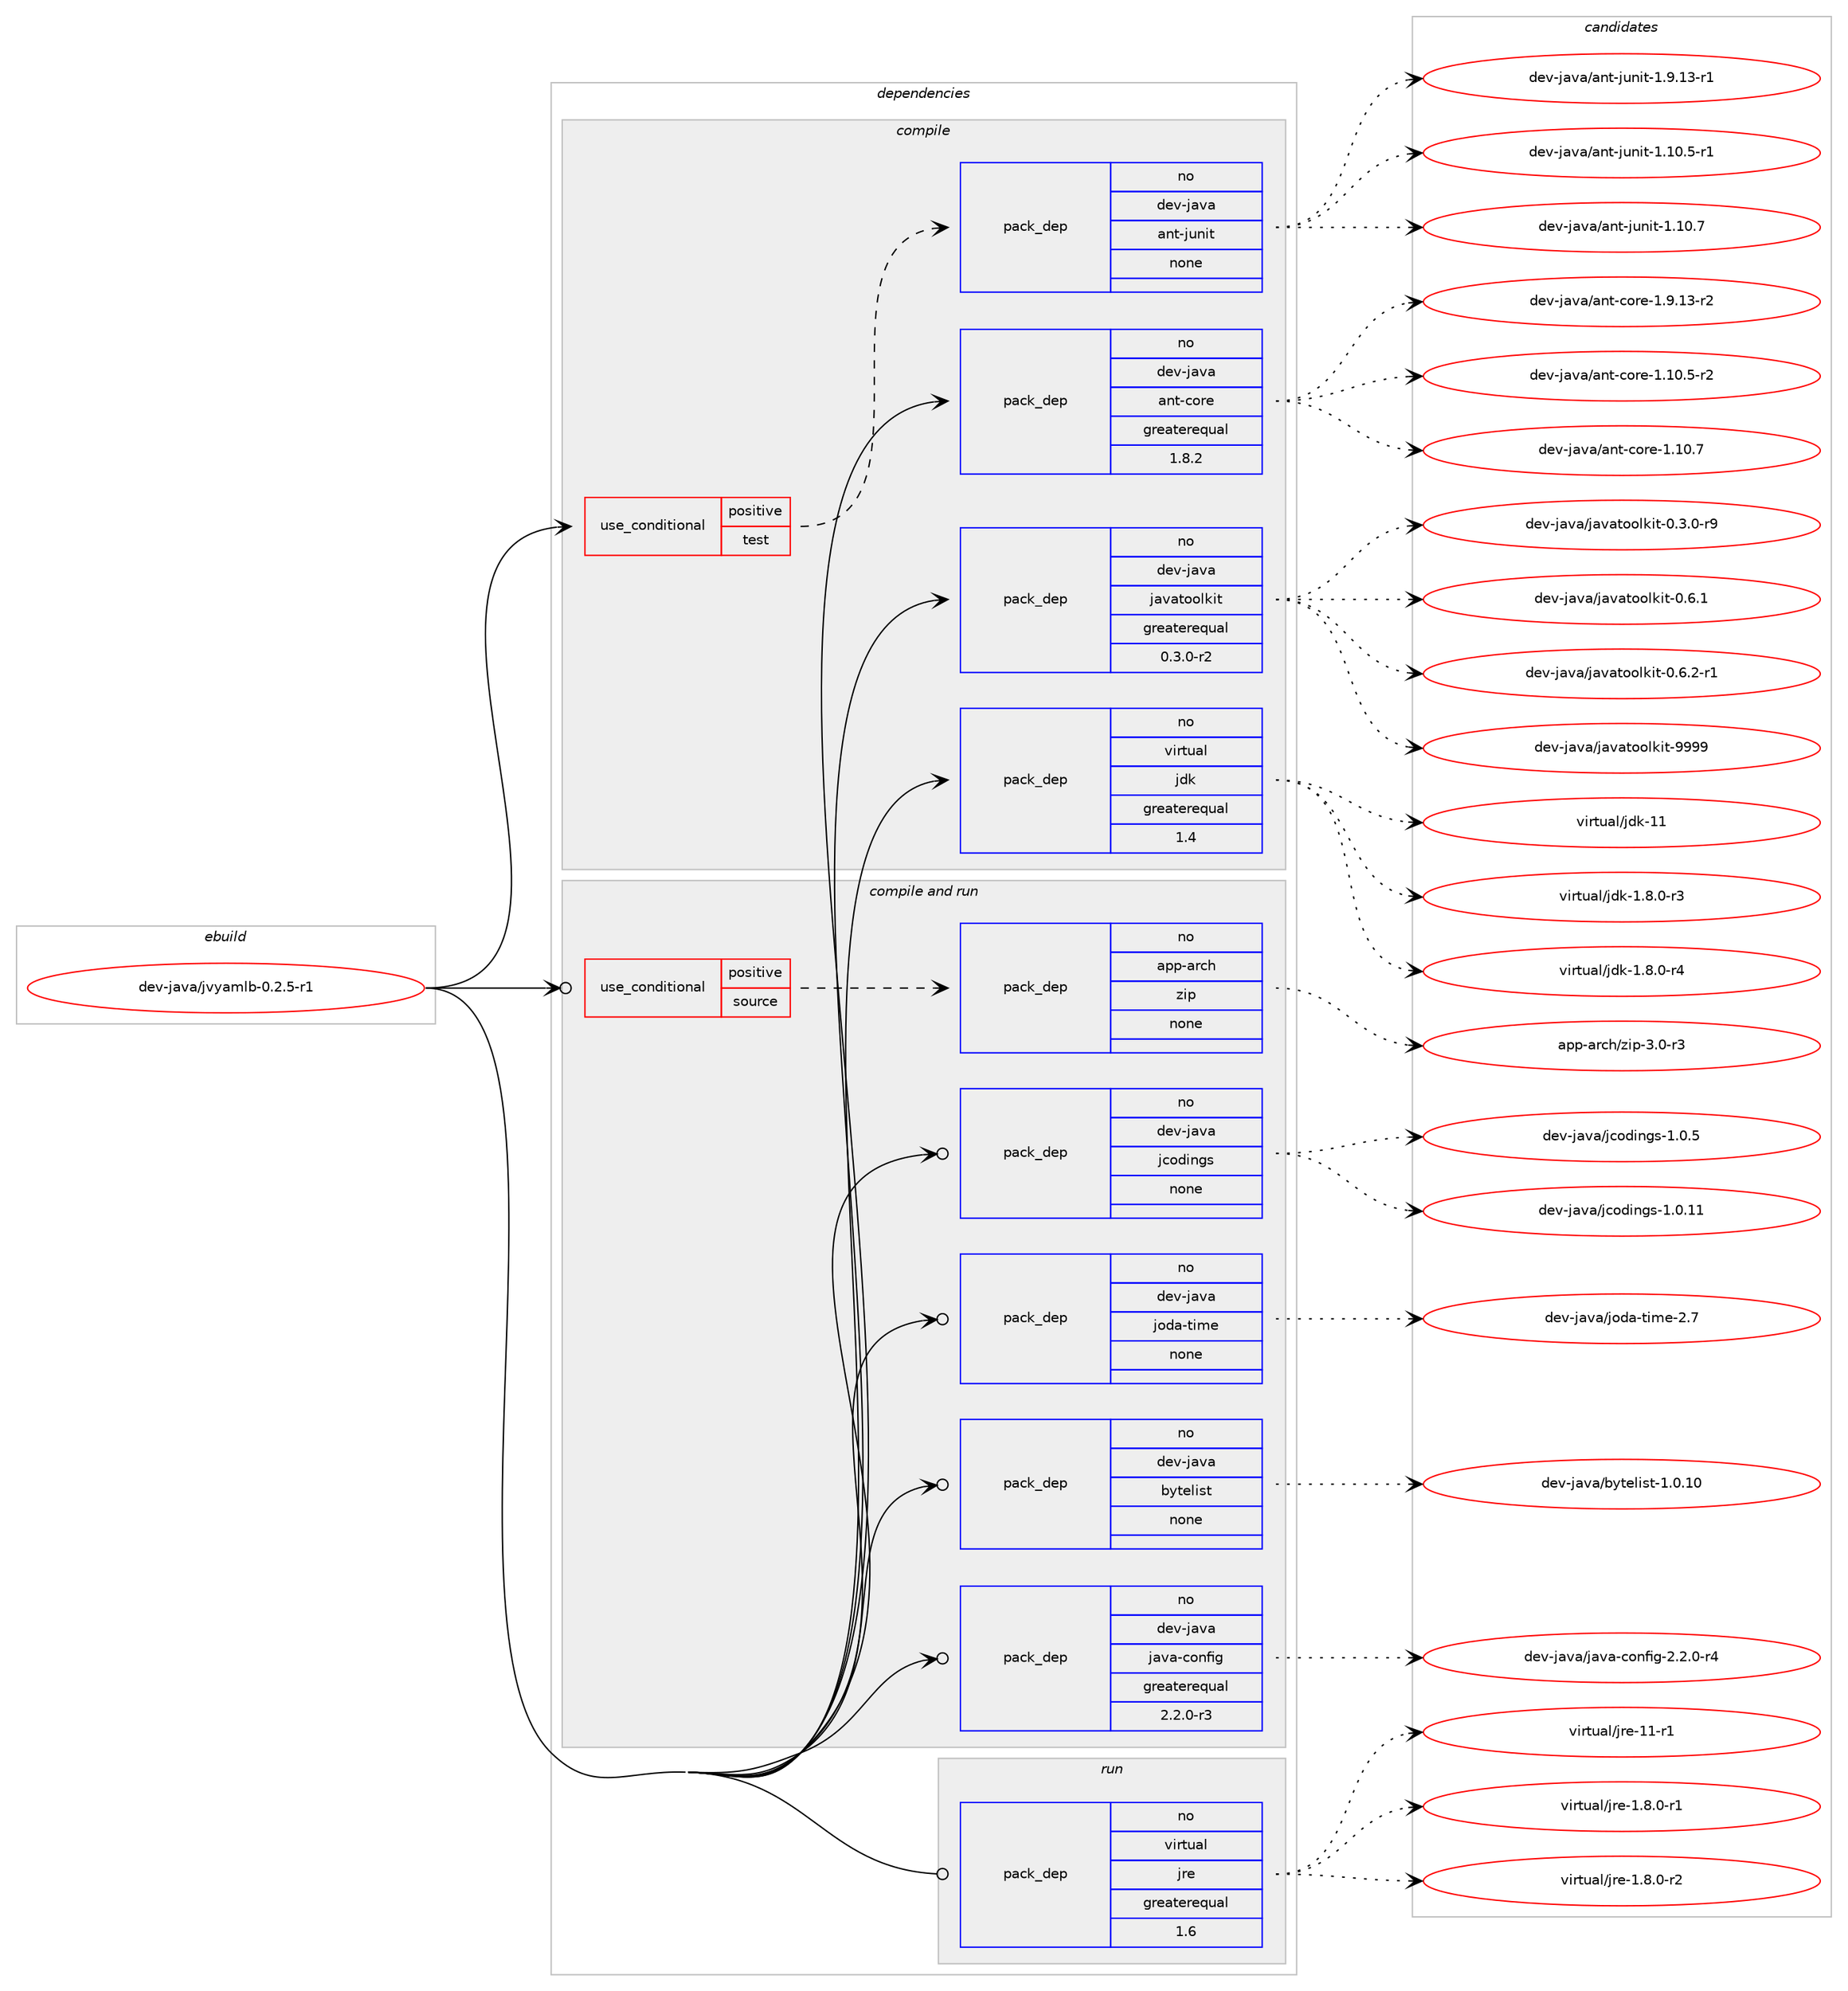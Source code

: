 digraph prolog {

# *************
# Graph options
# *************

newrank=true;
concentrate=true;
compound=true;
graph [rankdir=LR,fontname=Helvetica,fontsize=10,ranksep=1.5];#, ranksep=2.5, nodesep=0.2];
edge  [arrowhead=vee];
node  [fontname=Helvetica,fontsize=10];

# **********
# The ebuild
# **********

subgraph cluster_leftcol {
color=gray;
rank=same;
label=<<i>ebuild</i>>;
id [label="dev-java/jvyamlb-0.2.5-r1", color=red, width=4, href="../dev-java/jvyamlb-0.2.5-r1.svg"];
}

# ****************
# The dependencies
# ****************

subgraph cluster_midcol {
color=gray;
label=<<i>dependencies</i>>;
subgraph cluster_compile {
fillcolor="#eeeeee";
style=filled;
label=<<i>compile</i>>;
subgraph cond129165 {
dependency554727 [label=<<TABLE BORDER="0" CELLBORDER="1" CELLSPACING="0" CELLPADDING="4"><TR><TD ROWSPAN="3" CELLPADDING="10">use_conditional</TD></TR><TR><TD>positive</TD></TR><TR><TD>test</TD></TR></TABLE>>, shape=none, color=red];
subgraph pack414383 {
dependency554728 [label=<<TABLE BORDER="0" CELLBORDER="1" CELLSPACING="0" CELLPADDING="4" WIDTH="220"><TR><TD ROWSPAN="6" CELLPADDING="30">pack_dep</TD></TR><TR><TD WIDTH="110">no</TD></TR><TR><TD>dev-java</TD></TR><TR><TD>ant-junit</TD></TR><TR><TD>none</TD></TR><TR><TD></TD></TR></TABLE>>, shape=none, color=blue];
}
dependency554727:e -> dependency554728:w [weight=20,style="dashed",arrowhead="vee"];
}
id:e -> dependency554727:w [weight=20,style="solid",arrowhead="vee"];
subgraph pack414384 {
dependency554729 [label=<<TABLE BORDER="0" CELLBORDER="1" CELLSPACING="0" CELLPADDING="4" WIDTH="220"><TR><TD ROWSPAN="6" CELLPADDING="30">pack_dep</TD></TR><TR><TD WIDTH="110">no</TD></TR><TR><TD>dev-java</TD></TR><TR><TD>ant-core</TD></TR><TR><TD>greaterequal</TD></TR><TR><TD>1.8.2</TD></TR></TABLE>>, shape=none, color=blue];
}
id:e -> dependency554729:w [weight=20,style="solid",arrowhead="vee"];
subgraph pack414385 {
dependency554730 [label=<<TABLE BORDER="0" CELLBORDER="1" CELLSPACING="0" CELLPADDING="4" WIDTH="220"><TR><TD ROWSPAN="6" CELLPADDING="30">pack_dep</TD></TR><TR><TD WIDTH="110">no</TD></TR><TR><TD>dev-java</TD></TR><TR><TD>javatoolkit</TD></TR><TR><TD>greaterequal</TD></TR><TR><TD>0.3.0-r2</TD></TR></TABLE>>, shape=none, color=blue];
}
id:e -> dependency554730:w [weight=20,style="solid",arrowhead="vee"];
subgraph pack414386 {
dependency554731 [label=<<TABLE BORDER="0" CELLBORDER="1" CELLSPACING="0" CELLPADDING="4" WIDTH="220"><TR><TD ROWSPAN="6" CELLPADDING="30">pack_dep</TD></TR><TR><TD WIDTH="110">no</TD></TR><TR><TD>virtual</TD></TR><TR><TD>jdk</TD></TR><TR><TD>greaterequal</TD></TR><TR><TD>1.4</TD></TR></TABLE>>, shape=none, color=blue];
}
id:e -> dependency554731:w [weight=20,style="solid",arrowhead="vee"];
}
subgraph cluster_compileandrun {
fillcolor="#eeeeee";
style=filled;
label=<<i>compile and run</i>>;
subgraph cond129166 {
dependency554732 [label=<<TABLE BORDER="0" CELLBORDER="1" CELLSPACING="0" CELLPADDING="4"><TR><TD ROWSPAN="3" CELLPADDING="10">use_conditional</TD></TR><TR><TD>positive</TD></TR><TR><TD>source</TD></TR></TABLE>>, shape=none, color=red];
subgraph pack414387 {
dependency554733 [label=<<TABLE BORDER="0" CELLBORDER="1" CELLSPACING="0" CELLPADDING="4" WIDTH="220"><TR><TD ROWSPAN="6" CELLPADDING="30">pack_dep</TD></TR><TR><TD WIDTH="110">no</TD></TR><TR><TD>app-arch</TD></TR><TR><TD>zip</TD></TR><TR><TD>none</TD></TR><TR><TD></TD></TR></TABLE>>, shape=none, color=blue];
}
dependency554732:e -> dependency554733:w [weight=20,style="dashed",arrowhead="vee"];
}
id:e -> dependency554732:w [weight=20,style="solid",arrowhead="odotvee"];
subgraph pack414388 {
dependency554734 [label=<<TABLE BORDER="0" CELLBORDER="1" CELLSPACING="0" CELLPADDING="4" WIDTH="220"><TR><TD ROWSPAN="6" CELLPADDING="30">pack_dep</TD></TR><TR><TD WIDTH="110">no</TD></TR><TR><TD>dev-java</TD></TR><TR><TD>bytelist</TD></TR><TR><TD>none</TD></TR><TR><TD></TD></TR></TABLE>>, shape=none, color=blue];
}
id:e -> dependency554734:w [weight=20,style="solid",arrowhead="odotvee"];
subgraph pack414389 {
dependency554735 [label=<<TABLE BORDER="0" CELLBORDER="1" CELLSPACING="0" CELLPADDING="4" WIDTH="220"><TR><TD ROWSPAN="6" CELLPADDING="30">pack_dep</TD></TR><TR><TD WIDTH="110">no</TD></TR><TR><TD>dev-java</TD></TR><TR><TD>java-config</TD></TR><TR><TD>greaterequal</TD></TR><TR><TD>2.2.0-r3</TD></TR></TABLE>>, shape=none, color=blue];
}
id:e -> dependency554735:w [weight=20,style="solid",arrowhead="odotvee"];
subgraph pack414390 {
dependency554736 [label=<<TABLE BORDER="0" CELLBORDER="1" CELLSPACING="0" CELLPADDING="4" WIDTH="220"><TR><TD ROWSPAN="6" CELLPADDING="30">pack_dep</TD></TR><TR><TD WIDTH="110">no</TD></TR><TR><TD>dev-java</TD></TR><TR><TD>jcodings</TD></TR><TR><TD>none</TD></TR><TR><TD></TD></TR></TABLE>>, shape=none, color=blue];
}
id:e -> dependency554736:w [weight=20,style="solid",arrowhead="odotvee"];
subgraph pack414391 {
dependency554737 [label=<<TABLE BORDER="0" CELLBORDER="1" CELLSPACING="0" CELLPADDING="4" WIDTH="220"><TR><TD ROWSPAN="6" CELLPADDING="30">pack_dep</TD></TR><TR><TD WIDTH="110">no</TD></TR><TR><TD>dev-java</TD></TR><TR><TD>joda-time</TD></TR><TR><TD>none</TD></TR><TR><TD></TD></TR></TABLE>>, shape=none, color=blue];
}
id:e -> dependency554737:w [weight=20,style="solid",arrowhead="odotvee"];
}
subgraph cluster_run {
fillcolor="#eeeeee";
style=filled;
label=<<i>run</i>>;
subgraph pack414392 {
dependency554738 [label=<<TABLE BORDER="0" CELLBORDER="1" CELLSPACING="0" CELLPADDING="4" WIDTH="220"><TR><TD ROWSPAN="6" CELLPADDING="30">pack_dep</TD></TR><TR><TD WIDTH="110">no</TD></TR><TR><TD>virtual</TD></TR><TR><TD>jre</TD></TR><TR><TD>greaterequal</TD></TR><TR><TD>1.6</TD></TR></TABLE>>, shape=none, color=blue];
}
id:e -> dependency554738:w [weight=20,style="solid",arrowhead="odot"];
}
}

# **************
# The candidates
# **************

subgraph cluster_choices {
rank=same;
color=gray;
label=<<i>candidates</i>>;

subgraph choice414383 {
color=black;
nodesep=1;
choice100101118451069711897479711011645106117110105116454946494846534511449 [label="dev-java/ant-junit-1.10.5-r1", color=red, width=4,href="../dev-java/ant-junit-1.10.5-r1.svg"];
choice10010111845106971189747971101164510611711010511645494649484655 [label="dev-java/ant-junit-1.10.7", color=red, width=4,href="../dev-java/ant-junit-1.10.7.svg"];
choice100101118451069711897479711011645106117110105116454946574649514511449 [label="dev-java/ant-junit-1.9.13-r1", color=red, width=4,href="../dev-java/ant-junit-1.9.13-r1.svg"];
dependency554728:e -> choice100101118451069711897479711011645106117110105116454946494846534511449:w [style=dotted,weight="100"];
dependency554728:e -> choice10010111845106971189747971101164510611711010511645494649484655:w [style=dotted,weight="100"];
dependency554728:e -> choice100101118451069711897479711011645106117110105116454946574649514511449:w [style=dotted,weight="100"];
}
subgraph choice414384 {
color=black;
nodesep=1;
choice10010111845106971189747971101164599111114101454946494846534511450 [label="dev-java/ant-core-1.10.5-r2", color=red, width=4,href="../dev-java/ant-core-1.10.5-r2.svg"];
choice1001011184510697118974797110116459911111410145494649484655 [label="dev-java/ant-core-1.10.7", color=red, width=4,href="../dev-java/ant-core-1.10.7.svg"];
choice10010111845106971189747971101164599111114101454946574649514511450 [label="dev-java/ant-core-1.9.13-r2", color=red, width=4,href="../dev-java/ant-core-1.9.13-r2.svg"];
dependency554729:e -> choice10010111845106971189747971101164599111114101454946494846534511450:w [style=dotted,weight="100"];
dependency554729:e -> choice1001011184510697118974797110116459911111410145494649484655:w [style=dotted,weight="100"];
dependency554729:e -> choice10010111845106971189747971101164599111114101454946574649514511450:w [style=dotted,weight="100"];
}
subgraph choice414385 {
color=black;
nodesep=1;
choice1001011184510697118974710697118971161111111081071051164548465146484511457 [label="dev-java/javatoolkit-0.3.0-r9", color=red, width=4,href="../dev-java/javatoolkit-0.3.0-r9.svg"];
choice100101118451069711897471069711897116111111108107105116454846544649 [label="dev-java/javatoolkit-0.6.1", color=red, width=4,href="../dev-java/javatoolkit-0.6.1.svg"];
choice1001011184510697118974710697118971161111111081071051164548465446504511449 [label="dev-java/javatoolkit-0.6.2-r1", color=red, width=4,href="../dev-java/javatoolkit-0.6.2-r1.svg"];
choice1001011184510697118974710697118971161111111081071051164557575757 [label="dev-java/javatoolkit-9999", color=red, width=4,href="../dev-java/javatoolkit-9999.svg"];
dependency554730:e -> choice1001011184510697118974710697118971161111111081071051164548465146484511457:w [style=dotted,weight="100"];
dependency554730:e -> choice100101118451069711897471069711897116111111108107105116454846544649:w [style=dotted,weight="100"];
dependency554730:e -> choice1001011184510697118974710697118971161111111081071051164548465446504511449:w [style=dotted,weight="100"];
dependency554730:e -> choice1001011184510697118974710697118971161111111081071051164557575757:w [style=dotted,weight="100"];
}
subgraph choice414386 {
color=black;
nodesep=1;
choice11810511411611797108471061001074549465646484511451 [label="virtual/jdk-1.8.0-r3", color=red, width=4,href="../virtual/jdk-1.8.0-r3.svg"];
choice11810511411611797108471061001074549465646484511452 [label="virtual/jdk-1.8.0-r4", color=red, width=4,href="../virtual/jdk-1.8.0-r4.svg"];
choice1181051141161179710847106100107454949 [label="virtual/jdk-11", color=red, width=4,href="../virtual/jdk-11.svg"];
dependency554731:e -> choice11810511411611797108471061001074549465646484511451:w [style=dotted,weight="100"];
dependency554731:e -> choice11810511411611797108471061001074549465646484511452:w [style=dotted,weight="100"];
dependency554731:e -> choice1181051141161179710847106100107454949:w [style=dotted,weight="100"];
}
subgraph choice414387 {
color=black;
nodesep=1;
choice9711211245971149910447122105112455146484511451 [label="app-arch/zip-3.0-r3", color=red, width=4,href="../app-arch/zip-3.0-r3.svg"];
dependency554733:e -> choice9711211245971149910447122105112455146484511451:w [style=dotted,weight="100"];
}
subgraph choice414388 {
color=black;
nodesep=1;
choice100101118451069711897479812111610110810511511645494648464948 [label="dev-java/bytelist-1.0.10", color=red, width=4,href="../dev-java/bytelist-1.0.10.svg"];
dependency554734:e -> choice100101118451069711897479812111610110810511511645494648464948:w [style=dotted,weight="100"];
}
subgraph choice414389 {
color=black;
nodesep=1;
choice10010111845106971189747106971189745991111101021051034550465046484511452 [label="dev-java/java-config-2.2.0-r4", color=red, width=4,href="../dev-java/java-config-2.2.0-r4.svg"];
dependency554735:e -> choice10010111845106971189747106971189745991111101021051034550465046484511452:w [style=dotted,weight="100"];
}
subgraph choice414390 {
color=black;
nodesep=1;
choice100101118451069711897471069911110010511010311545494648464949 [label="dev-java/jcodings-1.0.11", color=red, width=4,href="../dev-java/jcodings-1.0.11.svg"];
choice1001011184510697118974710699111100105110103115454946484653 [label="dev-java/jcodings-1.0.5", color=red, width=4,href="../dev-java/jcodings-1.0.5.svg"];
dependency554736:e -> choice100101118451069711897471069911110010511010311545494648464949:w [style=dotted,weight="100"];
dependency554736:e -> choice1001011184510697118974710699111100105110103115454946484653:w [style=dotted,weight="100"];
}
subgraph choice414391 {
color=black;
nodesep=1;
choice10010111845106971189747106111100974511610510910145504655 [label="dev-java/joda-time-2.7", color=red, width=4,href="../dev-java/joda-time-2.7.svg"];
dependency554737:e -> choice10010111845106971189747106111100974511610510910145504655:w [style=dotted,weight="100"];
}
subgraph choice414392 {
color=black;
nodesep=1;
choice11810511411611797108471061141014549465646484511449 [label="virtual/jre-1.8.0-r1", color=red, width=4,href="../virtual/jre-1.8.0-r1.svg"];
choice11810511411611797108471061141014549465646484511450 [label="virtual/jre-1.8.0-r2", color=red, width=4,href="../virtual/jre-1.8.0-r2.svg"];
choice11810511411611797108471061141014549494511449 [label="virtual/jre-11-r1", color=red, width=4,href="../virtual/jre-11-r1.svg"];
dependency554738:e -> choice11810511411611797108471061141014549465646484511449:w [style=dotted,weight="100"];
dependency554738:e -> choice11810511411611797108471061141014549465646484511450:w [style=dotted,weight="100"];
dependency554738:e -> choice11810511411611797108471061141014549494511449:w [style=dotted,weight="100"];
}
}

}
